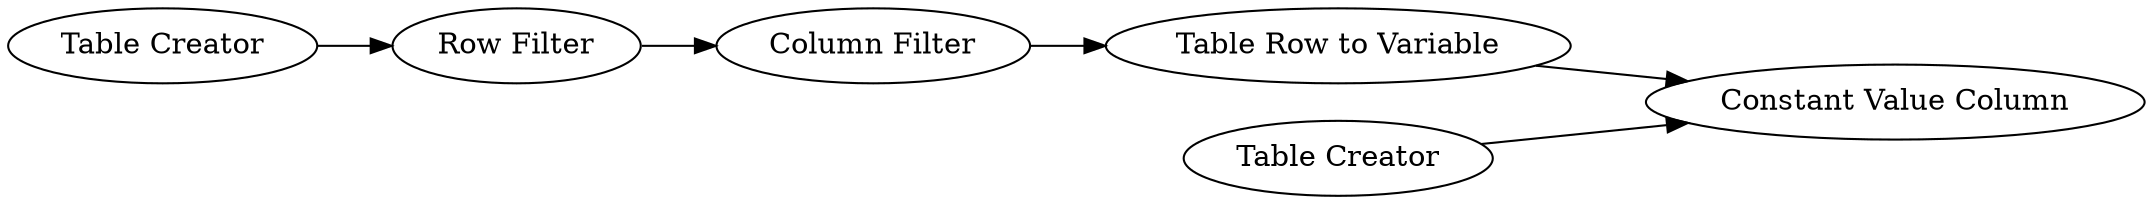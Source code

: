 digraph {
	1 [label="Table Creator"]
	2 [label="Row Filter"]
	3 [label="Column Filter"]
	4 [label="Constant Value Column"]
	5 [label="Table Creator"]
	6 [label="Table Row to Variable"]
	1 -> 2
	2 -> 3
	3 -> 6
	5 -> 4
	6 -> 4
	rankdir=LR
}
